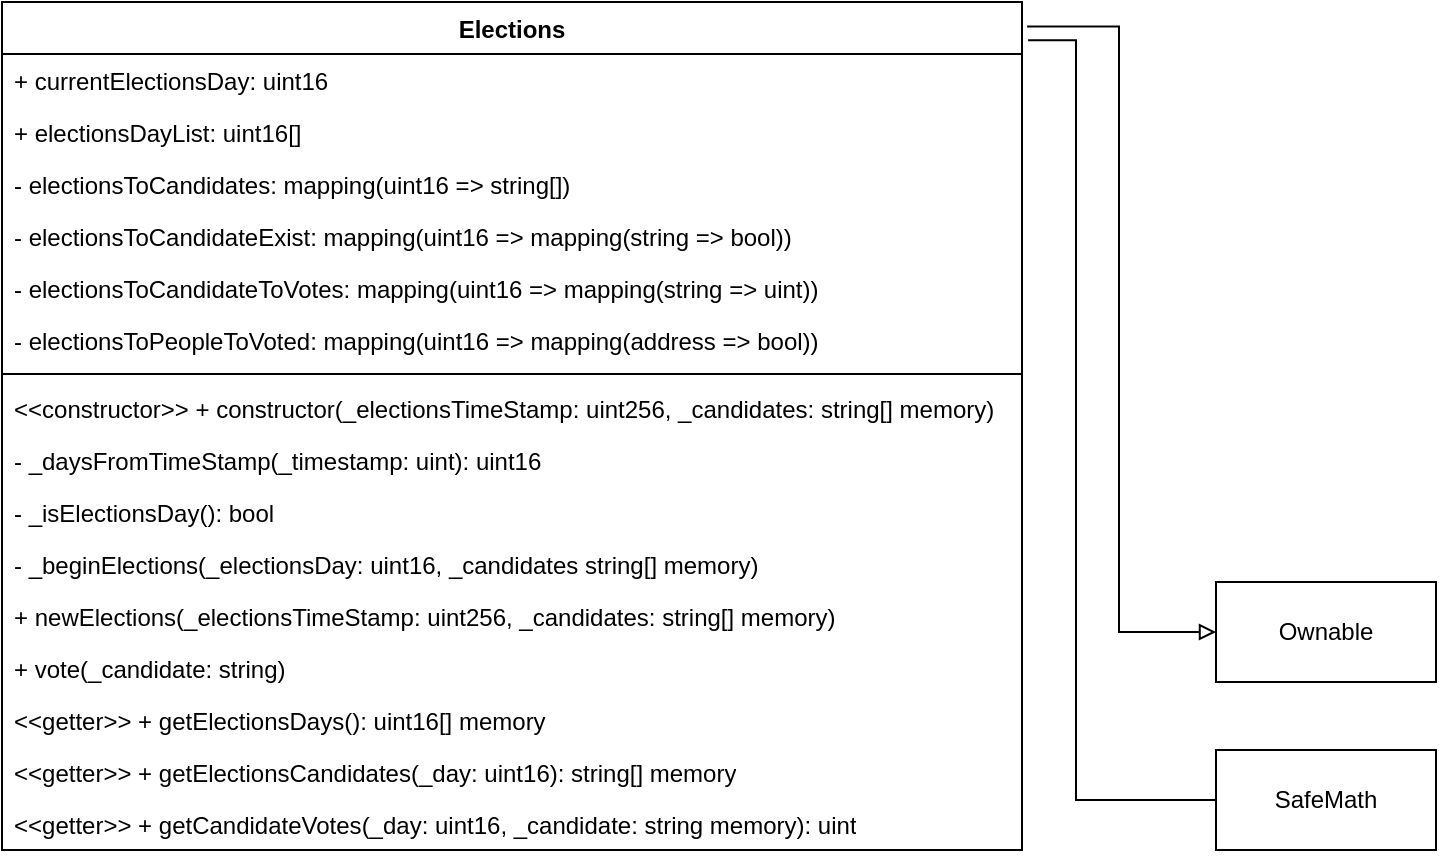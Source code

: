 <mxfile version="22.0.8" type="device">
  <diagram name="Página-1" id="pbDBz7yOnJCvq8SQ45ih">
    <mxGraphModel dx="1909" dy="1067" grid="1" gridSize="10" guides="1" tooltips="1" connect="1" arrows="1" fold="1" page="1" pageScale="1" pageWidth="827" pageHeight="1169" math="0" shadow="0">
      <root>
        <mxCell id="0" />
        <mxCell id="1" parent="0" />
        <mxCell id="VyWOckFoJEnbkJvRzQIy-21" style="edgeStyle=orthogonalEdgeStyle;rounded=0;orthogonalLoop=1;jettySize=auto;html=1;entryX=0;entryY=0.5;entryDx=0;entryDy=0;endArrow=block;endFill=0;exitX=1.005;exitY=0.029;exitDx=0;exitDy=0;exitPerimeter=0;" edge="1" parent="1" source="VyWOckFoJEnbkJvRzQIy-1" target="VyWOckFoJEnbkJvRzQIy-20">
          <mxGeometry relative="1" as="geometry" />
        </mxCell>
        <mxCell id="VyWOckFoJEnbkJvRzQIy-1" value="Elections" style="swimlane;fontStyle=1;align=center;verticalAlign=top;childLayout=stackLayout;horizontal=1;startSize=26;horizontalStack=0;resizeParent=1;resizeParentMax=0;resizeLast=0;collapsible=1;marginBottom=0;whiteSpace=wrap;html=1;" vertex="1" parent="1">
          <mxGeometry x="23" y="90" width="510" height="424" as="geometry" />
        </mxCell>
        <mxCell id="VyWOckFoJEnbkJvRzQIy-2" value="+ currentElectionsDay&lt;span style=&quot;background-color: initial;&quot;&gt;: uint16&lt;/span&gt;" style="text;strokeColor=none;fillColor=none;align=left;verticalAlign=top;spacingLeft=4;spacingRight=4;overflow=hidden;rotatable=0;points=[[0,0.5],[1,0.5]];portConstraint=eastwest;whiteSpace=wrap;html=1;" vertex="1" parent="VyWOckFoJEnbkJvRzQIy-1">
          <mxGeometry y="26" width="510" height="26" as="geometry" />
        </mxCell>
        <mxCell id="VyWOckFoJEnbkJvRzQIy-5" value="+ electionsDayList: uint16[]" style="text;strokeColor=none;fillColor=none;align=left;verticalAlign=top;spacingLeft=4;spacingRight=4;overflow=hidden;rotatable=0;points=[[0,0.5],[1,0.5]];portConstraint=eastwest;whiteSpace=wrap;html=1;" vertex="1" parent="VyWOckFoJEnbkJvRzQIy-1">
          <mxGeometry y="52" width="510" height="26" as="geometry" />
        </mxCell>
        <mxCell id="VyWOckFoJEnbkJvRzQIy-6" value="-&amp;nbsp;electionsToCandidates&lt;span style=&quot;background-color: initial;&quot;&gt;:&amp;nbsp;&lt;/span&gt;mapping(uint16 =&amp;gt; string[])" style="text;strokeColor=none;fillColor=none;align=left;verticalAlign=top;spacingLeft=4;spacingRight=4;overflow=hidden;rotatable=0;points=[[0,0.5],[1,0.5]];portConstraint=eastwest;whiteSpace=wrap;html=1;" vertex="1" parent="VyWOckFoJEnbkJvRzQIy-1">
          <mxGeometry y="78" width="510" height="26" as="geometry" />
        </mxCell>
        <mxCell id="VyWOckFoJEnbkJvRzQIy-8" value="-&amp;nbsp;electionsToCandidateExist&lt;span style=&quot;background-color: initial;&quot;&gt;:&amp;nbsp;&lt;/span&gt;mapping(uint16 =&amp;gt; mapping(string =&amp;gt; bool))" style="text;strokeColor=none;fillColor=none;align=left;verticalAlign=top;spacingLeft=4;spacingRight=4;overflow=hidden;rotatable=0;points=[[0,0.5],[1,0.5]];portConstraint=eastwest;whiteSpace=wrap;html=1;" vertex="1" parent="VyWOckFoJEnbkJvRzQIy-1">
          <mxGeometry y="104" width="510" height="26" as="geometry" />
        </mxCell>
        <mxCell id="VyWOckFoJEnbkJvRzQIy-9" value="-&amp;nbsp;electionsToCandidateToVotes&lt;span style=&quot;background-color: initial;&quot;&gt;:&amp;nbsp;&lt;/span&gt;mapping(uint16 =&amp;gt; mapping(string =&amp;gt; uint))" style="text;strokeColor=none;fillColor=none;align=left;verticalAlign=top;spacingLeft=4;spacingRight=4;overflow=hidden;rotatable=0;points=[[0,0.5],[1,0.5]];portConstraint=eastwest;whiteSpace=wrap;html=1;" vertex="1" parent="VyWOckFoJEnbkJvRzQIy-1">
          <mxGeometry y="130" width="510" height="26" as="geometry" />
        </mxCell>
        <mxCell id="VyWOckFoJEnbkJvRzQIy-10" value="-&amp;nbsp;electionsToPeopleToVoted&lt;span style=&quot;background-color: initial;&quot;&gt;:&amp;nbsp;&lt;/span&gt;mapping(uint16 =&amp;gt; mapping(address =&amp;gt; bool))" style="text;strokeColor=none;fillColor=none;align=left;verticalAlign=top;spacingLeft=4;spacingRight=4;overflow=hidden;rotatable=0;points=[[0,0.5],[1,0.5]];portConstraint=eastwest;whiteSpace=wrap;html=1;" vertex="1" parent="VyWOckFoJEnbkJvRzQIy-1">
          <mxGeometry y="156" width="510" height="26" as="geometry" />
        </mxCell>
        <mxCell id="VyWOckFoJEnbkJvRzQIy-3" value="" style="line;strokeWidth=1;fillColor=none;align=left;verticalAlign=middle;spacingTop=-1;spacingLeft=3;spacingRight=3;rotatable=0;labelPosition=right;points=[];portConstraint=eastwest;strokeColor=inherit;" vertex="1" parent="VyWOckFoJEnbkJvRzQIy-1">
          <mxGeometry y="182" width="510" height="8" as="geometry" />
        </mxCell>
        <mxCell id="VyWOckFoJEnbkJvRzQIy-14" value="&amp;lt;&amp;lt;constructor&amp;gt;&amp;gt; + constructor(_electionsTimeStamp: uint256, _candidates: string[] memory)" style="text;strokeColor=none;fillColor=none;align=left;verticalAlign=top;spacingLeft=4;spacingRight=4;overflow=hidden;rotatable=0;points=[[0,0.5],[1,0.5]];portConstraint=eastwest;whiteSpace=wrap;html=1;" vertex="1" parent="VyWOckFoJEnbkJvRzQIy-1">
          <mxGeometry y="190" width="510" height="26" as="geometry" />
        </mxCell>
        <mxCell id="VyWOckFoJEnbkJvRzQIy-4" value="-&amp;nbsp;_daysFromTimeStamp&lt;span style=&quot;background-color: initial;&quot;&gt;(_timestamp: uint): uint16&lt;/span&gt;" style="text;strokeColor=none;fillColor=none;align=left;verticalAlign=top;spacingLeft=4;spacingRight=4;overflow=hidden;rotatable=0;points=[[0,0.5],[1,0.5]];portConstraint=eastwest;whiteSpace=wrap;html=1;" vertex="1" parent="VyWOckFoJEnbkJvRzQIy-1">
          <mxGeometry y="216" width="510" height="26" as="geometry" />
        </mxCell>
        <mxCell id="VyWOckFoJEnbkJvRzQIy-11" value="-&amp;nbsp;_isElectionsDay()&lt;span style=&quot;background-color: initial;&quot;&gt;: bool&lt;/span&gt;" style="text;strokeColor=none;fillColor=none;align=left;verticalAlign=top;spacingLeft=4;spacingRight=4;overflow=hidden;rotatable=0;points=[[0,0.5],[1,0.5]];portConstraint=eastwest;whiteSpace=wrap;html=1;" vertex="1" parent="VyWOckFoJEnbkJvRzQIy-1">
          <mxGeometry y="242" width="510" height="26" as="geometry" />
        </mxCell>
        <mxCell id="VyWOckFoJEnbkJvRzQIy-12" value="-&amp;nbsp;_beginElections(_electionsDay: uint16, _candidates string[] memory)" style="text;strokeColor=none;fillColor=none;align=left;verticalAlign=top;spacingLeft=4;spacingRight=4;overflow=hidden;rotatable=0;points=[[0,0.5],[1,0.5]];portConstraint=eastwest;whiteSpace=wrap;html=1;" vertex="1" parent="VyWOckFoJEnbkJvRzQIy-1">
          <mxGeometry y="268" width="510" height="26" as="geometry" />
        </mxCell>
        <mxCell id="VyWOckFoJEnbkJvRzQIy-13" value="+ newElections(_electionsTimeStamp: uint256, _candidates: string[] memory)" style="text;strokeColor=none;fillColor=none;align=left;verticalAlign=top;spacingLeft=4;spacingRight=4;overflow=hidden;rotatable=0;points=[[0,0.5],[1,0.5]];portConstraint=eastwest;whiteSpace=wrap;html=1;" vertex="1" parent="VyWOckFoJEnbkJvRzQIy-1">
          <mxGeometry y="294" width="510" height="26" as="geometry" />
        </mxCell>
        <mxCell id="VyWOckFoJEnbkJvRzQIy-15" value="+&amp;nbsp;vote(_candidate: string)" style="text;strokeColor=none;fillColor=none;align=left;verticalAlign=top;spacingLeft=4;spacingRight=4;overflow=hidden;rotatable=0;points=[[0,0.5],[1,0.5]];portConstraint=eastwest;whiteSpace=wrap;html=1;" vertex="1" parent="VyWOckFoJEnbkJvRzQIy-1">
          <mxGeometry y="320" width="510" height="26" as="geometry" />
        </mxCell>
        <mxCell id="VyWOckFoJEnbkJvRzQIy-16" value="&amp;lt;&amp;lt;getter&amp;gt;&amp;gt; +&amp;nbsp;getElectionsDays()&lt;span style=&quot;background-color: initial;&quot;&gt;: uint16[] memory&lt;/span&gt;" style="text;strokeColor=none;fillColor=none;align=left;verticalAlign=top;spacingLeft=4;spacingRight=4;overflow=hidden;rotatable=0;points=[[0,0.5],[1,0.5]];portConstraint=eastwest;whiteSpace=wrap;html=1;" vertex="1" parent="VyWOckFoJEnbkJvRzQIy-1">
          <mxGeometry y="346" width="510" height="26" as="geometry" />
        </mxCell>
        <mxCell id="VyWOckFoJEnbkJvRzQIy-17" value="&amp;lt;&amp;lt;getter&amp;gt;&amp;gt; +&amp;nbsp;getElectionsCandidates&lt;span style=&quot;background-color: initial;&quot;&gt;(_day: uint16)&lt;/span&gt;&lt;span style=&quot;background-color: initial;&quot;&gt;: string[] memory&lt;/span&gt;" style="text;strokeColor=none;fillColor=none;align=left;verticalAlign=top;spacingLeft=4;spacingRight=4;overflow=hidden;rotatable=0;points=[[0,0.5],[1,0.5]];portConstraint=eastwest;whiteSpace=wrap;html=1;" vertex="1" parent="VyWOckFoJEnbkJvRzQIy-1">
          <mxGeometry y="372" width="510" height="26" as="geometry" />
        </mxCell>
        <mxCell id="VyWOckFoJEnbkJvRzQIy-18" value="&amp;lt;&amp;lt;getter&amp;gt;&amp;gt; +&amp;nbsp;getCandidateVotes&lt;span style=&quot;background-color: initial;&quot;&gt;(_day: uint16, _candidate: string memory)&lt;/span&gt;&lt;span style=&quot;background-color: initial; border-color: var(--border-color);&quot;&gt;: uint&lt;/span&gt;" style="text;strokeColor=none;fillColor=none;align=left;verticalAlign=top;spacingLeft=4;spacingRight=4;overflow=hidden;rotatable=0;points=[[0,0.5],[1,0.5]];portConstraint=eastwest;whiteSpace=wrap;html=1;" vertex="1" parent="VyWOckFoJEnbkJvRzQIy-1">
          <mxGeometry y="398" width="510" height="26" as="geometry" />
        </mxCell>
        <mxCell id="VyWOckFoJEnbkJvRzQIy-19" value="SafeMath" style="html=1;whiteSpace=wrap;" vertex="1" parent="1">
          <mxGeometry x="630" y="464" width="110" height="50" as="geometry" />
        </mxCell>
        <mxCell id="VyWOckFoJEnbkJvRzQIy-20" value="Ownable" style="html=1;whiteSpace=wrap;" vertex="1" parent="1">
          <mxGeometry x="630" y="380" width="110" height="50" as="geometry" />
        </mxCell>
        <mxCell id="VyWOckFoJEnbkJvRzQIy-22" style="edgeStyle=orthogonalEdgeStyle;rounded=0;orthogonalLoop=1;jettySize=auto;html=1;entryX=0;entryY=0.5;entryDx=0;entryDy=0;endArrow=none;endFill=0;exitX=1.006;exitY=0.045;exitDx=0;exitDy=0;exitPerimeter=0;" edge="1" parent="1" source="VyWOckFoJEnbkJvRzQIy-1" target="VyWOckFoJEnbkJvRzQIy-19">
          <mxGeometry relative="1" as="geometry">
            <Array as="points">
              <mxPoint x="560" y="109" />
              <mxPoint x="560" y="489" />
            </Array>
          </mxGeometry>
        </mxCell>
      </root>
    </mxGraphModel>
  </diagram>
</mxfile>
